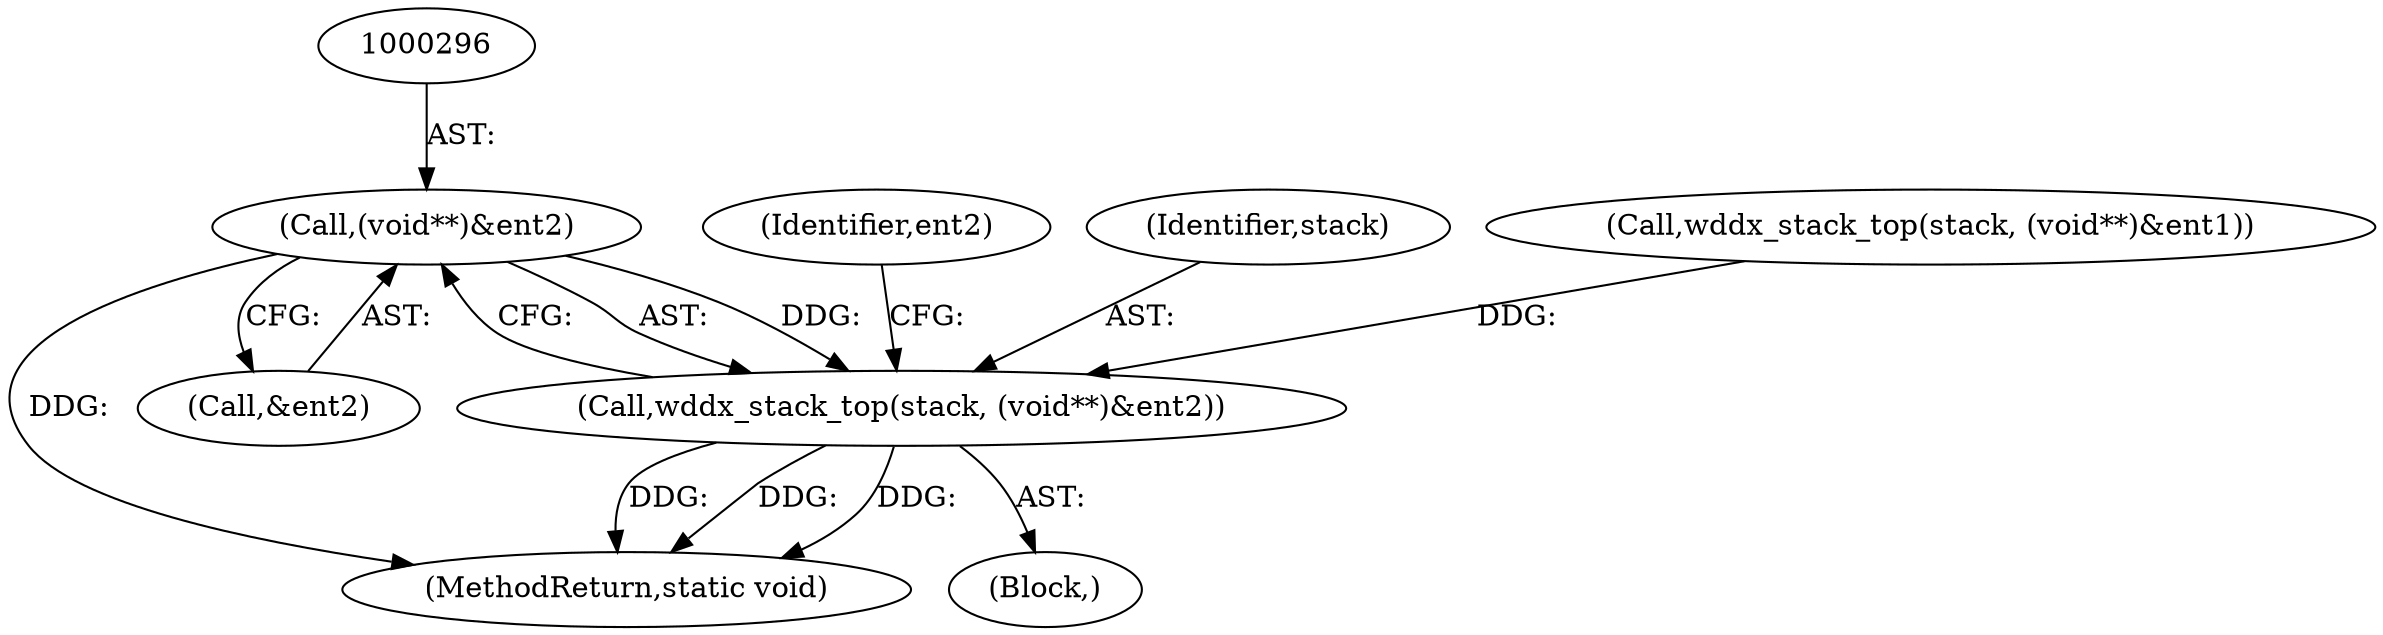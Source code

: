digraph "0_php-src_698a691724c0a949295991e5df091ce16f899e02?w=1@pointer" {
"1000295" [label="(Call,(void**)&ent2)"];
"1000293" [label="(Call,wddx_stack_top(stack, (void**)&ent2))"];
"1000303" [label="(Identifier,ent2)"];
"1000293" [label="(Call,wddx_stack_top(stack, (void**)&ent2))"];
"1000297" [label="(Call,&ent2)"];
"1000294" [label="(Identifier,stack)"];
"1000179" [label="(Call,wddx_stack_top(stack, (void**)&ent1))"];
"1000577" [label="(MethodReturn,static void)"];
"1000295" [label="(Call,(void**)&ent2)"];
"1000288" [label="(Block,)"];
"1000295" -> "1000293"  [label="AST: "];
"1000295" -> "1000297"  [label="CFG: "];
"1000296" -> "1000295"  [label="AST: "];
"1000297" -> "1000295"  [label="AST: "];
"1000293" -> "1000295"  [label="CFG: "];
"1000295" -> "1000577"  [label="DDG: "];
"1000295" -> "1000293"  [label="DDG: "];
"1000293" -> "1000288"  [label="AST: "];
"1000294" -> "1000293"  [label="AST: "];
"1000303" -> "1000293"  [label="CFG: "];
"1000293" -> "1000577"  [label="DDG: "];
"1000293" -> "1000577"  [label="DDG: "];
"1000293" -> "1000577"  [label="DDG: "];
"1000179" -> "1000293"  [label="DDG: "];
}
